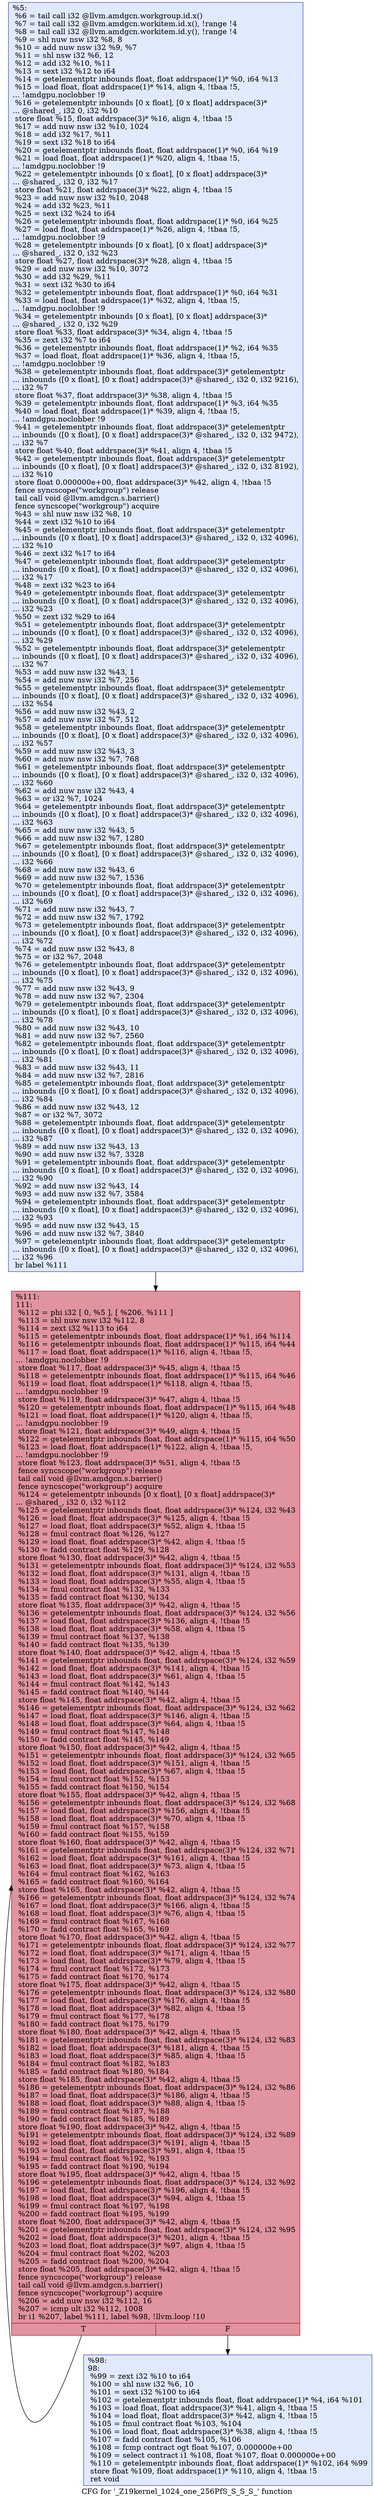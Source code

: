 digraph "CFG for '_Z19kernel_1024_one_256PfS_S_S_S_' function" {
	label="CFG for '_Z19kernel_1024_one_256PfS_S_S_S_' function";

	Node0x5553b50 [shape=record,color="#3d50c3ff", style=filled, fillcolor="#b9d0f970",label="{%5:\l  %6 = tail call i32 @llvm.amdgcn.workgroup.id.x()\l  %7 = tail call i32 @llvm.amdgcn.workitem.id.x(), !range !4\l  %8 = tail call i32 @llvm.amdgcn.workitem.id.y(), !range !4\l  %9 = shl nuw nsw i32 %8, 8\l  %10 = add nuw nsw i32 %9, %7\l  %11 = shl nsw i32 %6, 12\l  %12 = add i32 %10, %11\l  %13 = sext i32 %12 to i64\l  %14 = getelementptr inbounds float, float addrspace(1)* %0, i64 %13\l  %15 = load float, float addrspace(1)* %14, align 4, !tbaa !5,\l... !amdgpu.noclobber !9\l  %16 = getelementptr inbounds [0 x float], [0 x float] addrspace(3)*\l... @shared_, i32 0, i32 %10\l  store float %15, float addrspace(3)* %16, align 4, !tbaa !5\l  %17 = add nuw nsw i32 %10, 1024\l  %18 = add i32 %17, %11\l  %19 = sext i32 %18 to i64\l  %20 = getelementptr inbounds float, float addrspace(1)* %0, i64 %19\l  %21 = load float, float addrspace(1)* %20, align 4, !tbaa !5,\l... !amdgpu.noclobber !9\l  %22 = getelementptr inbounds [0 x float], [0 x float] addrspace(3)*\l... @shared_, i32 0, i32 %17\l  store float %21, float addrspace(3)* %22, align 4, !tbaa !5\l  %23 = add nuw nsw i32 %10, 2048\l  %24 = add i32 %23, %11\l  %25 = sext i32 %24 to i64\l  %26 = getelementptr inbounds float, float addrspace(1)* %0, i64 %25\l  %27 = load float, float addrspace(1)* %26, align 4, !tbaa !5,\l... !amdgpu.noclobber !9\l  %28 = getelementptr inbounds [0 x float], [0 x float] addrspace(3)*\l... @shared_, i32 0, i32 %23\l  store float %27, float addrspace(3)* %28, align 4, !tbaa !5\l  %29 = add nuw nsw i32 %10, 3072\l  %30 = add i32 %29, %11\l  %31 = sext i32 %30 to i64\l  %32 = getelementptr inbounds float, float addrspace(1)* %0, i64 %31\l  %33 = load float, float addrspace(1)* %32, align 4, !tbaa !5,\l... !amdgpu.noclobber !9\l  %34 = getelementptr inbounds [0 x float], [0 x float] addrspace(3)*\l... @shared_, i32 0, i32 %29\l  store float %33, float addrspace(3)* %34, align 4, !tbaa !5\l  %35 = zext i32 %7 to i64\l  %36 = getelementptr inbounds float, float addrspace(1)* %2, i64 %35\l  %37 = load float, float addrspace(1)* %36, align 4, !tbaa !5,\l... !amdgpu.noclobber !9\l  %38 = getelementptr inbounds float, float addrspace(3)* getelementptr\l... inbounds ([0 x float], [0 x float] addrspace(3)* @shared_, i32 0, i32 9216),\l... i32 %7\l  store float %37, float addrspace(3)* %38, align 4, !tbaa !5\l  %39 = getelementptr inbounds float, float addrspace(1)* %3, i64 %35\l  %40 = load float, float addrspace(1)* %39, align 4, !tbaa !5,\l... !amdgpu.noclobber !9\l  %41 = getelementptr inbounds float, float addrspace(3)* getelementptr\l... inbounds ([0 x float], [0 x float] addrspace(3)* @shared_, i32 0, i32 9472),\l... i32 %7\l  store float %40, float addrspace(3)* %41, align 4, !tbaa !5\l  %42 = getelementptr inbounds float, float addrspace(3)* getelementptr\l... inbounds ([0 x float], [0 x float] addrspace(3)* @shared_, i32 0, i32 8192),\l... i32 %10\l  store float 0.000000e+00, float addrspace(3)* %42, align 4, !tbaa !5\l  fence syncscope(\"workgroup\") release\l  tail call void @llvm.amdgcn.s.barrier()\l  fence syncscope(\"workgroup\") acquire\l  %43 = shl nuw nsw i32 %8, 10\l  %44 = zext i32 %10 to i64\l  %45 = getelementptr inbounds float, float addrspace(3)* getelementptr\l... inbounds ([0 x float], [0 x float] addrspace(3)* @shared_, i32 0, i32 4096),\l... i32 %10\l  %46 = zext i32 %17 to i64\l  %47 = getelementptr inbounds float, float addrspace(3)* getelementptr\l... inbounds ([0 x float], [0 x float] addrspace(3)* @shared_, i32 0, i32 4096),\l... i32 %17\l  %48 = zext i32 %23 to i64\l  %49 = getelementptr inbounds float, float addrspace(3)* getelementptr\l... inbounds ([0 x float], [0 x float] addrspace(3)* @shared_, i32 0, i32 4096),\l... i32 %23\l  %50 = zext i32 %29 to i64\l  %51 = getelementptr inbounds float, float addrspace(3)* getelementptr\l... inbounds ([0 x float], [0 x float] addrspace(3)* @shared_, i32 0, i32 4096),\l... i32 %29\l  %52 = getelementptr inbounds float, float addrspace(3)* getelementptr\l... inbounds ([0 x float], [0 x float] addrspace(3)* @shared_, i32 0, i32 4096),\l... i32 %7\l  %53 = add nuw nsw i32 %43, 1\l  %54 = add nuw nsw i32 %7, 256\l  %55 = getelementptr inbounds float, float addrspace(3)* getelementptr\l... inbounds ([0 x float], [0 x float] addrspace(3)* @shared_, i32 0, i32 4096),\l... i32 %54\l  %56 = add nuw nsw i32 %43, 2\l  %57 = add nuw nsw i32 %7, 512\l  %58 = getelementptr inbounds float, float addrspace(3)* getelementptr\l... inbounds ([0 x float], [0 x float] addrspace(3)* @shared_, i32 0, i32 4096),\l... i32 %57\l  %59 = add nuw nsw i32 %43, 3\l  %60 = add nuw nsw i32 %7, 768\l  %61 = getelementptr inbounds float, float addrspace(3)* getelementptr\l... inbounds ([0 x float], [0 x float] addrspace(3)* @shared_, i32 0, i32 4096),\l... i32 %60\l  %62 = add nuw nsw i32 %43, 4\l  %63 = or i32 %7, 1024\l  %64 = getelementptr inbounds float, float addrspace(3)* getelementptr\l... inbounds ([0 x float], [0 x float] addrspace(3)* @shared_, i32 0, i32 4096),\l... i32 %63\l  %65 = add nuw nsw i32 %43, 5\l  %66 = add nuw nsw i32 %7, 1280\l  %67 = getelementptr inbounds float, float addrspace(3)* getelementptr\l... inbounds ([0 x float], [0 x float] addrspace(3)* @shared_, i32 0, i32 4096),\l... i32 %66\l  %68 = add nuw nsw i32 %43, 6\l  %69 = add nuw nsw i32 %7, 1536\l  %70 = getelementptr inbounds float, float addrspace(3)* getelementptr\l... inbounds ([0 x float], [0 x float] addrspace(3)* @shared_, i32 0, i32 4096),\l... i32 %69\l  %71 = add nuw nsw i32 %43, 7\l  %72 = add nuw nsw i32 %7, 1792\l  %73 = getelementptr inbounds float, float addrspace(3)* getelementptr\l... inbounds ([0 x float], [0 x float] addrspace(3)* @shared_, i32 0, i32 4096),\l... i32 %72\l  %74 = add nuw nsw i32 %43, 8\l  %75 = or i32 %7, 2048\l  %76 = getelementptr inbounds float, float addrspace(3)* getelementptr\l... inbounds ([0 x float], [0 x float] addrspace(3)* @shared_, i32 0, i32 4096),\l... i32 %75\l  %77 = add nuw nsw i32 %43, 9\l  %78 = add nuw nsw i32 %7, 2304\l  %79 = getelementptr inbounds float, float addrspace(3)* getelementptr\l... inbounds ([0 x float], [0 x float] addrspace(3)* @shared_, i32 0, i32 4096),\l... i32 %78\l  %80 = add nuw nsw i32 %43, 10\l  %81 = add nuw nsw i32 %7, 2560\l  %82 = getelementptr inbounds float, float addrspace(3)* getelementptr\l... inbounds ([0 x float], [0 x float] addrspace(3)* @shared_, i32 0, i32 4096),\l... i32 %81\l  %83 = add nuw nsw i32 %43, 11\l  %84 = add nuw nsw i32 %7, 2816\l  %85 = getelementptr inbounds float, float addrspace(3)* getelementptr\l... inbounds ([0 x float], [0 x float] addrspace(3)* @shared_, i32 0, i32 4096),\l... i32 %84\l  %86 = add nuw nsw i32 %43, 12\l  %87 = or i32 %7, 3072\l  %88 = getelementptr inbounds float, float addrspace(3)* getelementptr\l... inbounds ([0 x float], [0 x float] addrspace(3)* @shared_, i32 0, i32 4096),\l... i32 %87\l  %89 = add nuw nsw i32 %43, 13\l  %90 = add nuw nsw i32 %7, 3328\l  %91 = getelementptr inbounds float, float addrspace(3)* getelementptr\l... inbounds ([0 x float], [0 x float] addrspace(3)* @shared_, i32 0, i32 4096),\l... i32 %90\l  %92 = add nuw nsw i32 %43, 14\l  %93 = add nuw nsw i32 %7, 3584\l  %94 = getelementptr inbounds float, float addrspace(3)* getelementptr\l... inbounds ([0 x float], [0 x float] addrspace(3)* @shared_, i32 0, i32 4096),\l... i32 %93\l  %95 = add nuw nsw i32 %43, 15\l  %96 = add nuw nsw i32 %7, 3840\l  %97 = getelementptr inbounds float, float addrspace(3)* getelementptr\l... inbounds ([0 x float], [0 x float] addrspace(3)* @shared_, i32 0, i32 4096),\l... i32 %96\l  br label %111\l}"];
	Node0x5553b50 -> Node0x555bc30;
	Node0x555bd30 [shape=record,color="#3d50c3ff", style=filled, fillcolor="#b9d0f970",label="{%98:\l98:                                               \l  %99 = zext i32 %10 to i64\l  %100 = shl nsw i32 %6, 10\l  %101 = sext i32 %100 to i64\l  %102 = getelementptr inbounds float, float addrspace(1)* %4, i64 %101\l  %103 = load float, float addrspace(3)* %41, align 4, !tbaa !5\l  %104 = load float, float addrspace(3)* %42, align 4, !tbaa !5\l  %105 = fmul contract float %103, %104\l  %106 = load float, float addrspace(3)* %38, align 4, !tbaa !5\l  %107 = fadd contract float %105, %106\l  %108 = fcmp contract ogt float %107, 0.000000e+00\l  %109 = select contract i1 %108, float %107, float 0.000000e+00\l  %110 = getelementptr inbounds float, float addrspace(1)* %102, i64 %99\l  store float %109, float addrspace(1)* %110, align 4, !tbaa !5\l  ret void\l}"];
	Node0x555bc30 [shape=record,color="#b70d28ff", style=filled, fillcolor="#b70d2870",label="{%111:\l111:                                              \l  %112 = phi i32 [ 0, %5 ], [ %206, %111 ]\l  %113 = shl nuw nsw i32 %112, 8\l  %114 = zext i32 %113 to i64\l  %115 = getelementptr inbounds float, float addrspace(1)* %1, i64 %114\l  %116 = getelementptr inbounds float, float addrspace(1)* %115, i64 %44\l  %117 = load float, float addrspace(1)* %116, align 4, !tbaa !5,\l... !amdgpu.noclobber !9\l  store float %117, float addrspace(3)* %45, align 4, !tbaa !5\l  %118 = getelementptr inbounds float, float addrspace(1)* %115, i64 %46\l  %119 = load float, float addrspace(1)* %118, align 4, !tbaa !5,\l... !amdgpu.noclobber !9\l  store float %119, float addrspace(3)* %47, align 4, !tbaa !5\l  %120 = getelementptr inbounds float, float addrspace(1)* %115, i64 %48\l  %121 = load float, float addrspace(1)* %120, align 4, !tbaa !5,\l... !amdgpu.noclobber !9\l  store float %121, float addrspace(3)* %49, align 4, !tbaa !5\l  %122 = getelementptr inbounds float, float addrspace(1)* %115, i64 %50\l  %123 = load float, float addrspace(1)* %122, align 4, !tbaa !5,\l... !amdgpu.noclobber !9\l  store float %123, float addrspace(3)* %51, align 4, !tbaa !5\l  fence syncscope(\"workgroup\") release\l  tail call void @llvm.amdgcn.s.barrier()\l  fence syncscope(\"workgroup\") acquire\l  %124 = getelementptr inbounds [0 x float], [0 x float] addrspace(3)*\l... @shared_, i32 0, i32 %112\l  %125 = getelementptr inbounds float, float addrspace(3)* %124, i32 %43\l  %126 = load float, float addrspace(3)* %125, align 4, !tbaa !5\l  %127 = load float, float addrspace(3)* %52, align 4, !tbaa !5\l  %128 = fmul contract float %126, %127\l  %129 = load float, float addrspace(3)* %42, align 4, !tbaa !5\l  %130 = fadd contract float %129, %128\l  store float %130, float addrspace(3)* %42, align 4, !tbaa !5\l  %131 = getelementptr inbounds float, float addrspace(3)* %124, i32 %53\l  %132 = load float, float addrspace(3)* %131, align 4, !tbaa !5\l  %133 = load float, float addrspace(3)* %55, align 4, !tbaa !5\l  %134 = fmul contract float %132, %133\l  %135 = fadd contract float %130, %134\l  store float %135, float addrspace(3)* %42, align 4, !tbaa !5\l  %136 = getelementptr inbounds float, float addrspace(3)* %124, i32 %56\l  %137 = load float, float addrspace(3)* %136, align 4, !tbaa !5\l  %138 = load float, float addrspace(3)* %58, align 4, !tbaa !5\l  %139 = fmul contract float %137, %138\l  %140 = fadd contract float %135, %139\l  store float %140, float addrspace(3)* %42, align 4, !tbaa !5\l  %141 = getelementptr inbounds float, float addrspace(3)* %124, i32 %59\l  %142 = load float, float addrspace(3)* %141, align 4, !tbaa !5\l  %143 = load float, float addrspace(3)* %61, align 4, !tbaa !5\l  %144 = fmul contract float %142, %143\l  %145 = fadd contract float %140, %144\l  store float %145, float addrspace(3)* %42, align 4, !tbaa !5\l  %146 = getelementptr inbounds float, float addrspace(3)* %124, i32 %62\l  %147 = load float, float addrspace(3)* %146, align 4, !tbaa !5\l  %148 = load float, float addrspace(3)* %64, align 4, !tbaa !5\l  %149 = fmul contract float %147, %148\l  %150 = fadd contract float %145, %149\l  store float %150, float addrspace(3)* %42, align 4, !tbaa !5\l  %151 = getelementptr inbounds float, float addrspace(3)* %124, i32 %65\l  %152 = load float, float addrspace(3)* %151, align 4, !tbaa !5\l  %153 = load float, float addrspace(3)* %67, align 4, !tbaa !5\l  %154 = fmul contract float %152, %153\l  %155 = fadd contract float %150, %154\l  store float %155, float addrspace(3)* %42, align 4, !tbaa !5\l  %156 = getelementptr inbounds float, float addrspace(3)* %124, i32 %68\l  %157 = load float, float addrspace(3)* %156, align 4, !tbaa !5\l  %158 = load float, float addrspace(3)* %70, align 4, !tbaa !5\l  %159 = fmul contract float %157, %158\l  %160 = fadd contract float %155, %159\l  store float %160, float addrspace(3)* %42, align 4, !tbaa !5\l  %161 = getelementptr inbounds float, float addrspace(3)* %124, i32 %71\l  %162 = load float, float addrspace(3)* %161, align 4, !tbaa !5\l  %163 = load float, float addrspace(3)* %73, align 4, !tbaa !5\l  %164 = fmul contract float %162, %163\l  %165 = fadd contract float %160, %164\l  store float %165, float addrspace(3)* %42, align 4, !tbaa !5\l  %166 = getelementptr inbounds float, float addrspace(3)* %124, i32 %74\l  %167 = load float, float addrspace(3)* %166, align 4, !tbaa !5\l  %168 = load float, float addrspace(3)* %76, align 4, !tbaa !5\l  %169 = fmul contract float %167, %168\l  %170 = fadd contract float %165, %169\l  store float %170, float addrspace(3)* %42, align 4, !tbaa !5\l  %171 = getelementptr inbounds float, float addrspace(3)* %124, i32 %77\l  %172 = load float, float addrspace(3)* %171, align 4, !tbaa !5\l  %173 = load float, float addrspace(3)* %79, align 4, !tbaa !5\l  %174 = fmul contract float %172, %173\l  %175 = fadd contract float %170, %174\l  store float %175, float addrspace(3)* %42, align 4, !tbaa !5\l  %176 = getelementptr inbounds float, float addrspace(3)* %124, i32 %80\l  %177 = load float, float addrspace(3)* %176, align 4, !tbaa !5\l  %178 = load float, float addrspace(3)* %82, align 4, !tbaa !5\l  %179 = fmul contract float %177, %178\l  %180 = fadd contract float %175, %179\l  store float %180, float addrspace(3)* %42, align 4, !tbaa !5\l  %181 = getelementptr inbounds float, float addrspace(3)* %124, i32 %83\l  %182 = load float, float addrspace(3)* %181, align 4, !tbaa !5\l  %183 = load float, float addrspace(3)* %85, align 4, !tbaa !5\l  %184 = fmul contract float %182, %183\l  %185 = fadd contract float %180, %184\l  store float %185, float addrspace(3)* %42, align 4, !tbaa !5\l  %186 = getelementptr inbounds float, float addrspace(3)* %124, i32 %86\l  %187 = load float, float addrspace(3)* %186, align 4, !tbaa !5\l  %188 = load float, float addrspace(3)* %88, align 4, !tbaa !5\l  %189 = fmul contract float %187, %188\l  %190 = fadd contract float %185, %189\l  store float %190, float addrspace(3)* %42, align 4, !tbaa !5\l  %191 = getelementptr inbounds float, float addrspace(3)* %124, i32 %89\l  %192 = load float, float addrspace(3)* %191, align 4, !tbaa !5\l  %193 = load float, float addrspace(3)* %91, align 4, !tbaa !5\l  %194 = fmul contract float %192, %193\l  %195 = fadd contract float %190, %194\l  store float %195, float addrspace(3)* %42, align 4, !tbaa !5\l  %196 = getelementptr inbounds float, float addrspace(3)* %124, i32 %92\l  %197 = load float, float addrspace(3)* %196, align 4, !tbaa !5\l  %198 = load float, float addrspace(3)* %94, align 4, !tbaa !5\l  %199 = fmul contract float %197, %198\l  %200 = fadd contract float %195, %199\l  store float %200, float addrspace(3)* %42, align 4, !tbaa !5\l  %201 = getelementptr inbounds float, float addrspace(3)* %124, i32 %95\l  %202 = load float, float addrspace(3)* %201, align 4, !tbaa !5\l  %203 = load float, float addrspace(3)* %97, align 4, !tbaa !5\l  %204 = fmul contract float %202, %203\l  %205 = fadd contract float %200, %204\l  store float %205, float addrspace(3)* %42, align 4, !tbaa !5\l  fence syncscope(\"workgroup\") release\l  tail call void @llvm.amdgcn.s.barrier()\l  fence syncscope(\"workgroup\") acquire\l  %206 = add nuw nsw i32 %112, 16\l  %207 = icmp ult i32 %112, 1008\l  br i1 %207, label %111, label %98, !llvm.loop !10\l|{<s0>T|<s1>F}}"];
	Node0x555bc30:s0 -> Node0x555bc30;
	Node0x555bc30:s1 -> Node0x555bd30;
}
